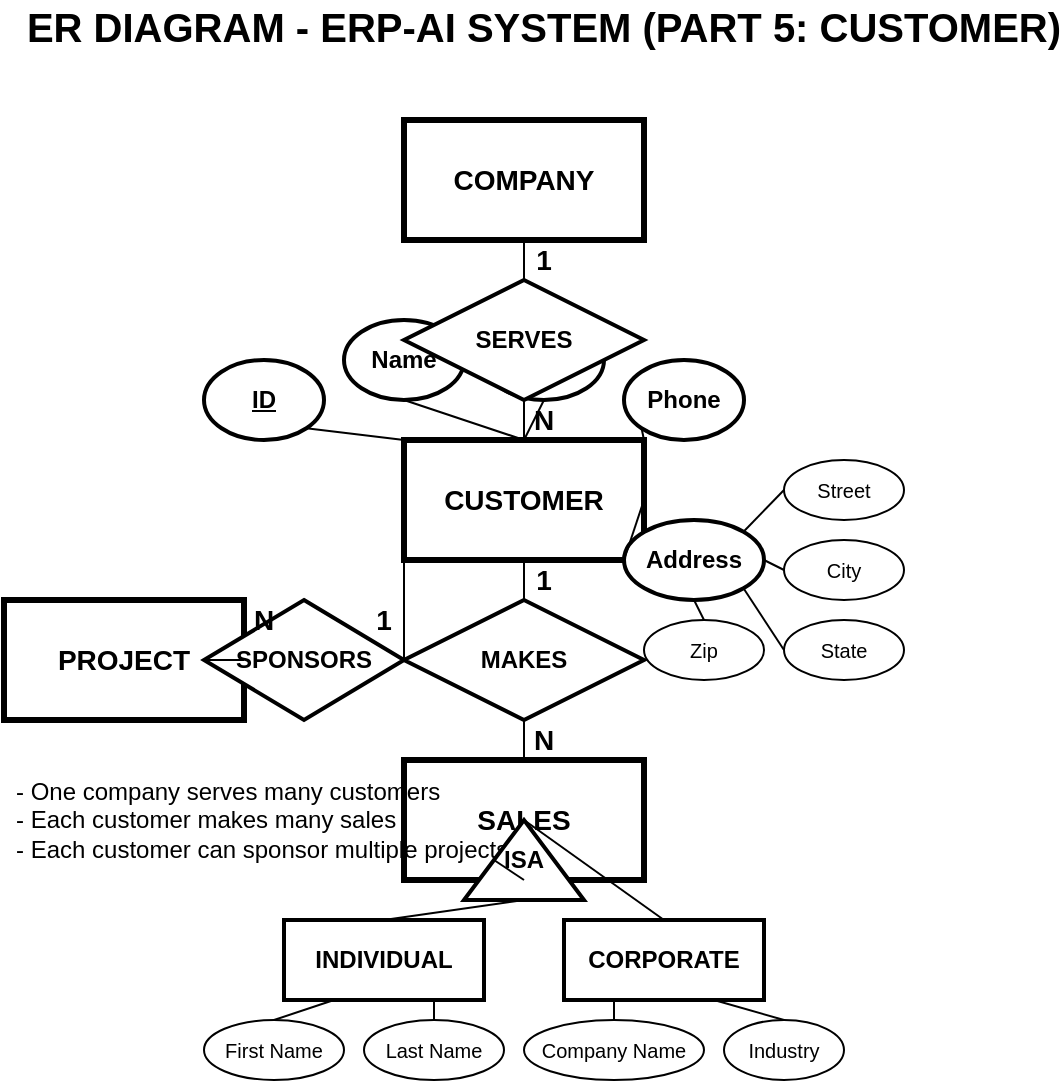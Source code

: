 <mxfile version="21.8.2" type="device">
  <diagram name="Page-1" id="c7558073-3199-34d8-9f00-42111426c3f3">
    <mxGraphModel dx="1050" dy="541" grid="1" gridSize="10" guides="1" tooltips="1" connect="1" arrows="1" fold="1" page="1" pageScale="1" pageWidth="826" pageHeight="1169" background="none" math="0" shadow="0">
      <root>
        <mxCell id="0" />
        <mxCell id="1" parent="0" />
        
        <!-- Title -->
        <mxCell id="110" value="ER DIAGRAM - ERP-AI SYSTEM (PART 5: CUSTOMER)" style="text;spacingTop=-5;align=center;fontSize=20;fontStyle=1" parent="1" vertex="1">
          <mxGeometry x="160" y="20" width="500" height="40" as="geometry" />
        </mxCell>
        
        <!-- COMPANY Entity (simplified) -->
        <mxCell id="2" value="COMPANY" style="whiteSpace=wrap;align=center;verticalAlign=middle;fontStyle=1;strokeWidth=3;fillColor=#FFFFFF;fontSize=14;" parent="1" vertex="1">
          <mxGeometry x="340" y="80" width="120" height="60" as="geometry" />
        </mxCell>
        
        <!-- CUSTOMER Entity -->
        <mxCell id="3" value="CUSTOMER" style="whiteSpace=wrap;align=center;verticalAlign=middle;fontStyle=1;strokeWidth=3;fillColor=#FFFFFF;fontSize=14;" parent="1" vertex="1">
          <mxGeometry x="340" y="240" width="120" height="60" as="geometry" />
        </mxCell>
        
        <!-- Customer Attributes -->
        <mxCell id="4" value="&lt;u&gt;ID&lt;/u&gt;" style="ellipse;whiteSpace=wrap;html=1;align=center;fontStyle=1;strokeWidth=2;fillColor=#FFFFFF;fontSize=12;" parent="1" vertex="1">
          <mxGeometry x="240" y="200" width="60" height="40" as="geometry" />
        </mxCell>
        <mxCell id="5" value="Name" style="ellipse;whiteSpace=wrap;html=1;align=center;fontStyle=1;strokeWidth=2;fillColor=#FFFFFF;fontSize=12;" parent="1" vertex="1">
          <mxGeometry x="310" y="180" width="60" height="40" as="geometry" />
        </mxCell>
        <mxCell id="6" value="Email" style="ellipse;whiteSpace=wrap;html=1;align=center;fontStyle=1;strokeWidth=2;fillColor=#FFFFFF;fontSize=12;" parent="1" vertex="1">
          <mxGeometry x="380" y="180" width="60" height="40" as="geometry" />
        </mxCell>
        <mxCell id="7" value="Phone" style="ellipse;whiteSpace=wrap;html=1;align=center;fontStyle=1;strokeWidth=2;fillColor=#FFFFFF;fontSize=12;" parent="1" vertex="1">
          <mxGeometry x="450" y="200" width="60" height="40" as="geometry" />
        </mxCell>
        
        <!-- Customer Address (Composite Attribute) -->
        <mxCell id="8" value="Address" style="ellipse;whiteSpace=wrap;html=1;align=center;fontStyle=1;strokeWidth=2;fillColor=#FFFFFF;fontSize=12;" parent="1" vertex="1">
          <mxGeometry x="450" y="280" width="70" height="40" as="geometry" />
        </mxCell>
        <mxCell id="9" value="Street" style="ellipse;whiteSpace=wrap;html=1;align=center;fontStyle=0;strokeWidth=1;fillColor=#FFFFFF;fontSize=10;" parent="1" vertex="1">
          <mxGeometry x="530" y="250" width="60" height="30" as="geometry" />
        </mxCell>
        <mxCell id="10" value="City" style="ellipse;whiteSpace=wrap;html=1;align=center;fontStyle=0;strokeWidth=1;fillColor=#FFFFFF;fontSize=10;" parent="1" vertex="1">
          <mxGeometry x="530" y="290" width="60" height="30" as="geometry" />
        </mxCell>
        <mxCell id="11" value="State" style="ellipse;whiteSpace=wrap;html=1;align=center;fontStyle=0;strokeWidth=1;fillColor=#FFFFFF;fontSize=10;" parent="1" vertex="1">
          <mxGeometry x="530" y="330" width="60" height="30" as="geometry" />
        </mxCell>
        <mxCell id="12" value="Zip" style="ellipse;whiteSpace=wrap;html=1;align=center;fontStyle=0;strokeWidth=1;fillColor=#FFFFFF;fontSize=10;" parent="1" vertex="1">
          <mxGeometry x="460" y="330" width="60" height="30" as="geometry" />
        </mxCell>
        
        <!-- Connect Customer to its attributes -->
        <mxCell id="13" value="" style="endArrow=none;html=1;rounded=0;exitX=0;exitY=0;exitDx=0;exitDy=0;entryX=1;entryY=1;entryDx=0;entryDy=0;" parent="1" source="3" target="4" edge="1">
          <mxGeometry relative="1" as="geometry" />
        </mxCell>
        <mxCell id="14" value="" style="endArrow=none;html=1;rounded=0;exitX=0.5;exitY=0;exitDx=0;exitDy=0;entryX=0.5;entryY=1;entryDx=0;entryDy=0;" parent="1" source="3" target="5" edge="1">
          <mxGeometry relative="1" as="geometry" />
        </mxCell>
        <mxCell id="15" value="" style="endArrow=none;html=1;rounded=0;exitX=0.5;exitY=0;exitDx=0;exitDy=0;entryX=0.5;entryY=1;entryDx=0;entryDy=0;" parent="1" source="3" target="6" edge="1">
          <mxGeometry relative="1" as="geometry" />
        </mxCell>
        <mxCell id="16" value="" style="endArrow=none;html=1;rounded=0;exitX=1;exitY=0;exitDx=0;exitDy=0;entryX=0;entryY=1;entryDx=0;entryDy=0;" parent="1" source="3" target="7" edge="1">
          <mxGeometry relative="1" as="geometry" />
        </mxCell>
        <mxCell id="17" value="" style="endArrow=none;html=1;rounded=0;exitX=1;exitY=0.5;exitDx=0;exitDy=0;entryX=0;entryY=0.5;entryDx=0;entryDy=0;" parent="1" source="3" target="8" edge="1">
          <mxGeometry relative="1" as="geometry" />
        </mxCell>
        
        <!-- Connect Address to its components -->
        <mxCell id="18" value="" style="endArrow=none;html=1;rounded=0;exitX=1;exitY=0;exitDx=0;exitDy=0;entryX=0;entryY=0.5;entryDx=0;entryDy=0;" parent="1" source="8" target="9" edge="1">
          <mxGeometry relative="1" as="geometry" />
        </mxCell>
        <mxCell id="19" value="" style="endArrow=none;html=1;rounded=0;exitX=1;exitY=0.5;exitDx=0;exitDy=0;entryX=0;entryY=0.5;entryDx=0;entryDy=0;" parent="1" source="8" target="10" edge="1">
          <mxGeometry relative="1" as="geometry" />
        </mxCell>
        <mxCell id="20" value="" style="endArrow=none;html=1;rounded=0;exitX=1;exitY=1;exitDx=0;exitDy=0;entryX=0;entryY=0.5;entryDx=0;entryDy=0;" parent="1" source="8" target="11" edge="1">
          <mxGeometry relative="1" as="geometry" />
        </mxCell>
        <mxCell id="21" value="" style="endArrow=none;html=1;rounded=0;exitX=0.5;exitY=1;exitDx=0;exitDy=0;entryX=0.5;entryY=0;entryDx=0;entryDy=0;" parent="1" source="8" target="12" edge="1">
          <mxGeometry relative="1" as="geometry" />
        </mxCell>
        
        <!-- Company-Customer Relationship -->
        <mxCell id="22" value="SERVES" style="shape=rhombus;perimeter=rhombusPerimeter;whiteSpace=wrap;html=1;align=center;fontStyle=1;strokeWidth=2;fillColor=#FFFFFF;fontSize=12;" parent="1" vertex="1">
          <mxGeometry x="340" y="160" width="120" height="60" as="geometry" />
        </mxCell>
        
        <!-- Connect Company to Customer through relationship -->
        <mxCell id="23" value="" style="endArrow=none;html=1;rounded=0;exitX=0.5;exitY=1;exitDx=0;exitDy=0;entryX=0.5;entryY=0;entryDx=0;entryDy=0;" parent="1" source="2" target="22" edge="1">
          <mxGeometry relative="1" as="geometry" />
        </mxCell>
        <mxCell id="24" value="" style="endArrow=none;html=1;rounded=0;exitX=0.5;exitY=1;exitDx=0;exitDy=0;entryX=0.5;entryY=0;entryDx=0;entryDy=0;" parent="1" source="22" target="3" edge="1">
          <mxGeometry relative="1" as="geometry" />
        </mxCell>
        
        <!-- Cardinality -->
        <mxCell id="25" value="1" style="text;html=1;strokeColor=none;fillColor=none;align=center;verticalAlign=middle;whiteSpace=wrap;rounded=0;fontSize=14;fontStyle=1" parent="1" vertex="1">
          <mxGeometry x="400" y="140" width="20" height="20" as="geometry" />
        </mxCell>
        <mxCell id="26" value="N" style="text;html=1;strokeColor=none;fillColor=none;align=center;verticalAlign=middle;whiteSpace=wrap;rounded=0;fontSize=14;fontStyle=1" parent="1" vertex="1">
          <mxGeometry x="400" y="220" width="20" height="20" as="geometry" />
        </mxCell>
        
        <!-- SALES Entity (simplified) -->
        <mxCell id="27" value="SALES" style="whiteSpace=wrap;align=center;verticalAlign=middle;fontStyle=1;strokeWidth=3;fillColor=#FFFFFF;fontSize=14;" parent="1" vertex="1">
          <mxGeometry x="340" y="400" width="120" height="60" as="geometry" />
        </mxCell>
        
        <!-- Customer-Sales Relationship -->
        <mxCell id="28" value="MAKES" style="shape=rhombus;perimeter=rhombusPerimeter;whiteSpace=wrap;html=1;align=center;fontStyle=1;strokeWidth=2;fillColor=#FFFFFF;fontSize=12;" parent="1" vertex="1">
          <mxGeometry x="340" y="320" width="120" height="60" as="geometry" />
        </mxCell>
        
        <!-- Connect Customer to Sales through relationship -->
        <mxCell id="29" value="" style="endArrow=none;html=1;rounded=0;exitX=0.5;exitY=1;exitDx=0;exitDy=0;entryX=0.5;entryY=0;entryDx=0;entryDy=0;" parent="1" source="3" target="28" edge="1">
          <mxGeometry relative="1" as="geometry" />
        </mxCell>
        <mxCell id="30" value="" style="endArrow=none;html=1;rounded=0;exitX=0.5;exitY=1;exitDx=0;exitDy=0;entryX=0.5;entryY=0;entryDx=0;entryDy=0;" parent="1" source="28" target="27" edge="1">
          <mxGeometry relative="1" as="geometry" />
        </mxCell>
        
        <!-- Cardinality for Customer-Sales -->
        <mxCell id="31" value="1" style="text;html=1;strokeColor=none;fillColor=none;align=center;verticalAlign=middle;whiteSpace=wrap;rounded=0;fontSize=14;fontStyle=1" parent="1" vertex="1">
          <mxGeometry x="400" y="300" width="20" height="20" as="geometry" />
        </mxCell>
        <mxCell id="32" value="N" style="text;html=1;strokeColor=none;fillColor=none;align=center;verticalAlign=middle;whiteSpace=wrap;rounded=0;fontSize=14;fontStyle=1" parent="1" vertex="1">
          <mxGeometry x="400" y="380" width="20" height="20" as="geometry" />
        </mxCell>
        
        <!-- PROJECT Entity (simplified) -->
        <mxCell id="33" value="PROJECT" style="whiteSpace=wrap;align=center;verticalAlign=middle;fontStyle=1;strokeWidth=3;fillColor=#FFFFFF;fontSize=14;" parent="1" vertex="1">
          <mxGeometry x="140" y="320" width="120" height="60" as="geometry" />
        </mxCell>
        
        <!-- Customer-Project Relationship -->
        <mxCell id="34" value="SPONSORS" style="shape=rhombus;perimeter=rhombusPerimeter;whiteSpace=wrap;html=1;align=center;fontStyle=1;strokeWidth=2;fillColor=#FFFFFF;fontSize=12;" parent="1" vertex="1">
          <mxGeometry x="240" y="320" width="100" height="60" as="geometry" />
        </mxCell>
        
        <!-- Connect Customer to Project through relationship -->
        <mxCell id="35" value="" style="endArrow=none;html=1;rounded=0;exitX=0;exitY=0.5;exitDx=0;exitDy=0;entryX=1;entryY=0.5;entryDx=0;entryDy=0;" parent="1" source="3" target="34" edge="1">
          <mxGeometry relative="1" as="geometry" />
        </mxCell>
        <mxCell id="36" value="" style="endArrow=none;html=1;rounded=0;exitX=0;exitY=0.5;exitDx=0;exitDy=0;entryX=1;entryY=0.5;entryDx=0;entryDy=0;" parent="1" source="34" target="33" edge="1">
          <mxGeometry relative="1" as="geometry" />
        </mxCell>
        
        <!-- Cardinality for Customer-Project -->
        <mxCell id="37" value="1" style="text;html=1;strokeColor=none;fillColor=none;align=center;verticalAlign=middle;whiteSpace=wrap;rounded=0;fontSize=14;fontStyle=1" parent="1" vertex="1">
          <mxGeometry x="320" y="320" width="20" height="20" as="geometry" />
        </mxCell>
        <mxCell id="38" value="N" style="text;html=1;strokeColor=none;fillColor=none;align=center;verticalAlign=middle;whiteSpace=wrap;rounded=0;fontSize=14;fontStyle=1" parent="1" vertex="1">
          <mxGeometry x="260" y="320" width="20" height="20" as="geometry" />
        </mxCell>
        
        <!-- Note about relationships -->
        <mxCell id="39" value="- One company serves many customers&#xa;- Each customer makes many sales&#xa;- Each customer can sponsor multiple projects" style="text;strokeColor=none;fillColor=none;align=left;verticalAlign=middle;spacingLeft=4;spacingRight=4;overflow=hidden;points=[[0,0.5],[1,0.5]];portConstraint=eastwest;rotatable=0;whiteSpace=wrap;html=1;fontSize=12;" parent="1" vertex="1">
          <mxGeometry x="140" y="400" width="260" height="60" as="geometry" />
        </mxCell>
        
        <!-- Customer Type (Subtype) -->
        <mxCell id="40" value="INDIVIDUAL" style="whiteSpace=wrap;align=center;verticalAlign=middle;fontStyle=1;strokeWidth=2;fillColor=#FFFFFF;fontSize=12;" parent="1" vertex="1">
          <mxGeometry x="280" y="480" width="100" height="40" as="geometry" />
        </mxCell>
        <mxCell id="41" value="CORPORATE" style="whiteSpace=wrap;align=center;verticalAlign=middle;fontStyle=1;strokeWidth=2;fillColor=#FFFFFF;fontSize=12;" parent="1" vertex="1">
          <mxGeometry x="420" y="480" width="100" height="40" as="geometry" />
        </mxCell>
        
        <!-- ISA Relationship (Inheritance) -->
        <mxCell id="42" value="ISA" style="triangle;whiteSpace=wrap;html=1;direction=north;fontStyle=1;strokeWidth=2;fillColor=#FFFFFF;fontSize=12;" parent="1" vertex="1">
          <mxGeometry x="370" y="430" width="60" height="40" as="geometry" />
        </mxCell>
        
        <!-- Connect Customer to its subtypes -->
        <mxCell id="43" value="" style="endArrow=none;html=1;rounded=0;exitX=0.5;exitY=0;exitDx=0;exitDy=0;entryX=0.5;entryY=1;entryDx=0;entryDy=0;" parent="1" source="42" target="27" edge="1">
          <mxGeometry relative="1" as="geometry" />
        </mxCell>
        <mxCell id="44" value="" style="endArrow=none;html=1;rounded=0;exitX=0;exitY=0.5;exitDx=0;exitDy=0;entryX=0.5;entryY=0;entryDx=0;entryDy=0;" parent="1" source="42" target="40" edge="1">
          <mxGeometry relative="1" as="geometry" />
        </mxCell>
        <mxCell id="45" value="" style="endArrow=none;html=1;rounded=0;exitX=1;exitY=0.5;exitDx=0;exitDy=0;entryX=0.5;entryY=0;entryDx=0;entryDy=0;" parent="1" source="42" target="41" edge="1">
          <mxGeometry relative="1" as="geometry" />
        </mxCell>
        
        <!-- Subtype specific attributes -->
        <mxCell id="46" value="First Name" style="ellipse;whiteSpace=wrap;html=1;align=center;fontStyle=0;strokeWidth=1;fillColor=#FFFFFF;fontSize=10;" parent="1" vertex="1">
          <mxGeometry x="240" y="530" width="70" height="30" as="geometry" />
        </mxCell>
        <mxCell id="47" value="Last Name" style="ellipse;whiteSpace=wrap;html=1;align=center;fontStyle=0;strokeWidth=1;fillColor=#FFFFFF;fontSize=10;" parent="1" vertex="1">
          <mxGeometry x="320" y="530" width="70" height="30" as="geometry" />
        </mxCell>
        <mxCell id="48" value="Company Name" style="ellipse;whiteSpace=wrap;html=1;align=center;fontStyle=0;strokeWidth=1;fillColor=#FFFFFF;fontSize=10;" parent="1" vertex="1">
          <mxGeometry x="400" y="530" width="90" height="30" as="geometry" />
        </mxCell>
        <mxCell id="49" value="Industry" style="ellipse;whiteSpace=wrap;html=1;align=center;fontStyle=0;strokeWidth=1;fillColor=#FFFFFF;fontSize=10;" parent="1" vertex="1">
          <mxGeometry x="500" y="530" width="60" height="30" as="geometry" />
        </mxCell>
        
        <!-- Connect subtypes to their attributes -->
        <mxCell id="50" value="" style="endArrow=none;html=1;rounded=0;exitX=0.25;exitY=1;exitDx=0;exitDy=0;entryX=0.5;entryY=0;entryDx=0;entryDy=0;" parent="1" source="40" target="46" edge="1">
          <mxGeometry relative="1" as="geometry" />
        </mxCell>
        <mxCell id="51" value="" style="endArrow=none;html=1;rounded=0;exitX=0.75;exitY=1;exitDx=0;exitDy=0;entryX=0.5;entryY=0;entryDx=0;entryDy=0;" parent="1" source="40" target="47" edge="1">
          <mxGeometry relative="1" as="geometry" />
        </mxCell>
        <mxCell id="52" value="" style="endArrow=none;html=1;rounded=0;exitX=0.25;exitY=1;exitDx=0;exitDy=0;entryX=0.5;entryY=0;entryDx=0;entryDy=0;" parent="1" source="41" target="48" edge="1">
          <mxGeometry relative="1" as="geometry" />
        </mxCell>
        <mxCell id="53" value="" style="endArrow=none;html=1;rounded=0;exitX=0.75;exitY=1;exitDx=0;exitDy=0;entryX=0.5;entryY=0;entryDx=0;entryDy=0;" parent="1" source="41" target="49" edge="1">
          <mxGeometry relative="1" as="geometry" />
        </mxCell>
      </root>
    </mxGraphModel>
  </diagram>
</mxfile>
